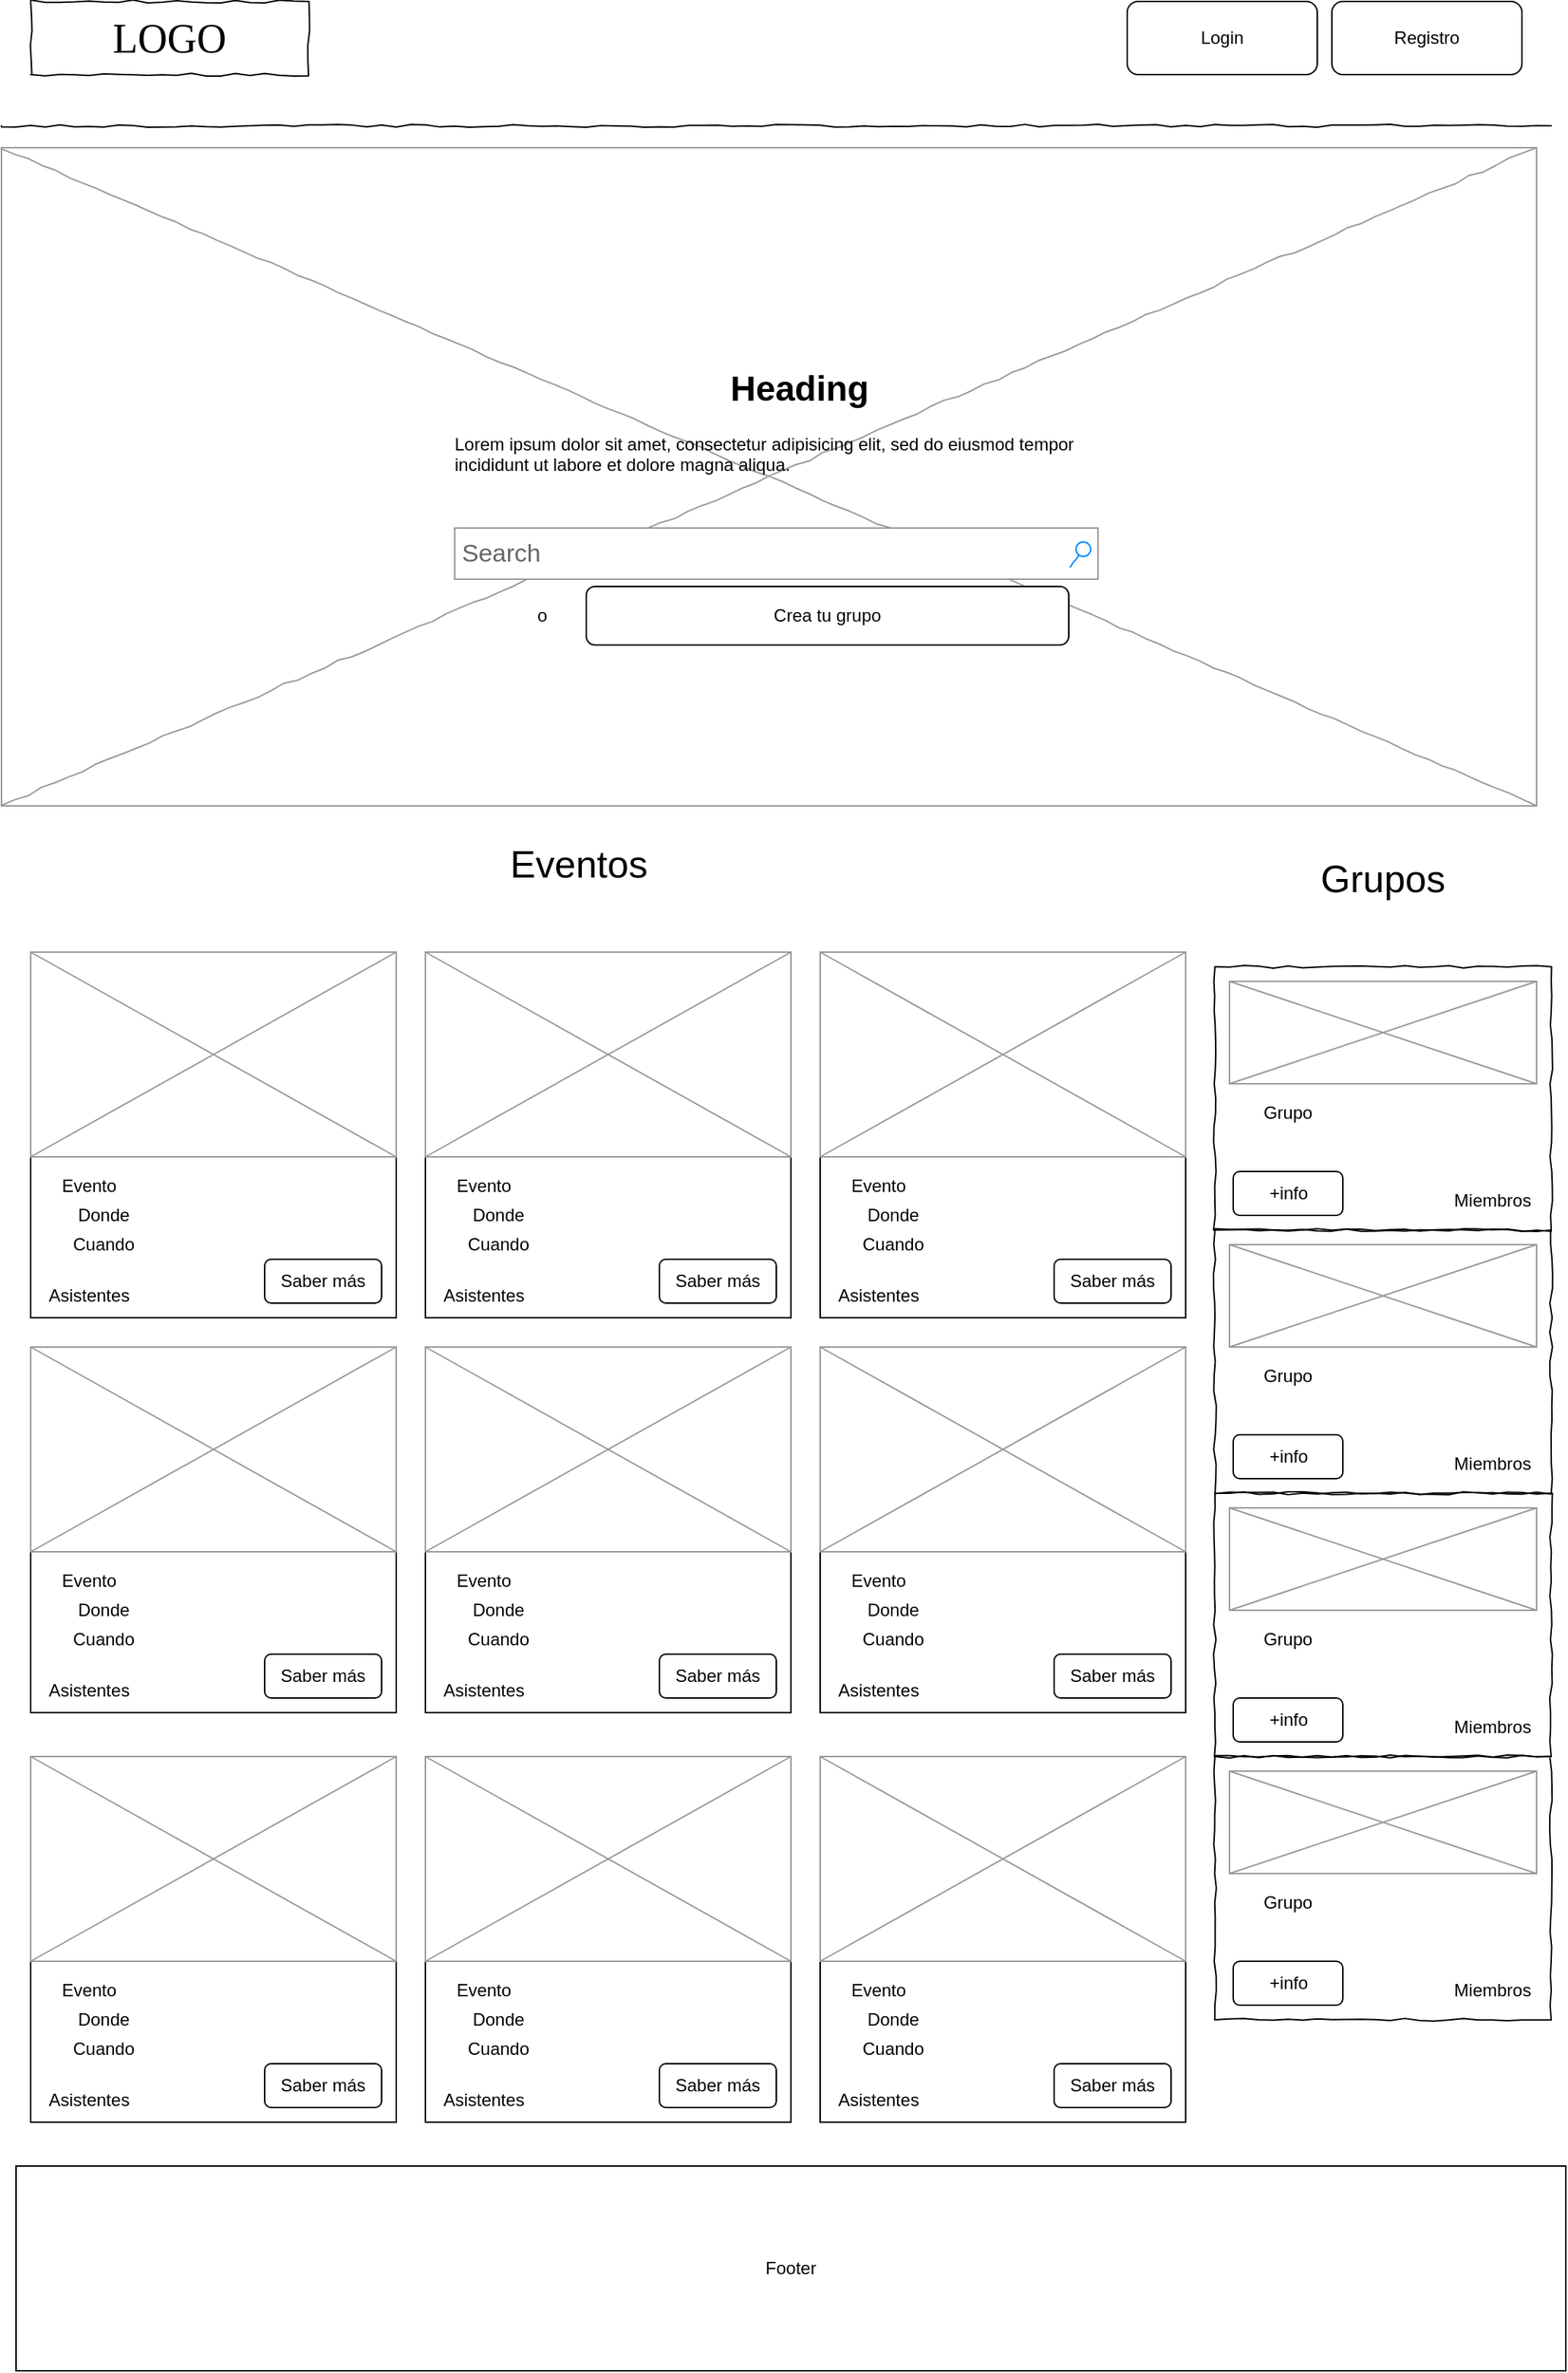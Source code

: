 <mxfile version="12.9.2" type="device"><diagram name="Page-1" id="03018318-947c-dd8e-b7a3-06fadd420f32"><mxGraphModel dx="1422" dy="766" grid="1" gridSize="10" guides="1" tooltips="1" connect="1" arrows="1" fold="1" page="1" pageScale="1" pageWidth="1100" pageHeight="850" background="#ffffff" math="0" shadow="0"><root><mxCell id="0"/><mxCell id="1" parent="0"/><mxCell id="677b7b8949515195-16" value="" style="verticalLabelPosition=bottom;shadow=0;dashed=0;align=center;html=1;verticalAlign=top;strokeWidth=1;shape=mxgraph.mockup.graphics.simpleIcon;strokeColor=#999999;rounded=0;labelBackgroundColor=none;fontFamily=Verdana;fontSize=14;fontColor=#000000;comic=1;" parent="1" vertex="1"><mxGeometry x="20" y="160" width="1050" height="450" as="geometry"/></mxCell><mxCell id="677b7b8949515195-2" value="LOGO" style="whiteSpace=wrap;html=1;rounded=0;shadow=0;labelBackgroundColor=none;strokeWidth=1;fontFamily=Verdana;fontSize=28;align=center;comic=1;" parent="1" vertex="1"><mxGeometry x="40" y="60" width="190" height="50" as="geometry"/></mxCell><mxCell id="677b7b8949515195-3" value="Search" style="strokeWidth=1;shadow=0;dashed=0;align=center;html=1;shape=mxgraph.mockup.forms.searchBox;strokeColor=#999999;mainText=;strokeColor2=#008cff;fontColor=#666666;fontSize=17;align=left;spacingLeft=3;rounded=0;labelBackgroundColor=none;comic=1;" parent="1" vertex="1"><mxGeometry x="330" y="420" width="440" height="35" as="geometry"/></mxCell><mxCell id="677b7b8949515195-9" value="" style="line;strokeWidth=1;html=1;rounded=0;shadow=0;labelBackgroundColor=none;fillColor=none;fontFamily=Verdana;fontSize=14;fontColor=#000000;align=center;comic=1;" parent="1" vertex="1"><mxGeometry x="20" y="140" width="1060" height="10" as="geometry"/></mxCell><mxCell id="677b7b8949515195-26" value="" style="whiteSpace=wrap;html=1;rounded=0;shadow=0;labelBackgroundColor=none;strokeWidth=1;fillColor=none;fontFamily=Verdana;fontSize=12;align=center;comic=1;" parent="1" vertex="1"><mxGeometry x="850" y="720" width="230" height="180" as="geometry"/></mxCell><mxCell id="pi6-RR_AR5ApZTzSZu6d-1" value="o" style="text;html=1;strokeColor=none;fillColor=none;align=center;verticalAlign=middle;whiteSpace=wrap;rounded=0;" vertex="1" parent="1"><mxGeometry x="370" y="470" width="40" height="20" as="geometry"/></mxCell><mxCell id="pi6-RR_AR5ApZTzSZu6d-2" value="Crea tu grupo" style="rounded=1;whiteSpace=wrap;html=1;" vertex="1" parent="1"><mxGeometry x="420" y="460" width="330" height="40" as="geometry"/></mxCell><mxCell id="pi6-RR_AR5ApZTzSZu6d-4" value="Login" style="rounded=1;whiteSpace=wrap;html=1;" vertex="1" parent="1"><mxGeometry x="790" y="60" width="130" height="50" as="geometry"/></mxCell><mxCell id="pi6-RR_AR5ApZTzSZu6d-5" value="Registro" style="rounded=1;whiteSpace=wrap;html=1;" vertex="1" parent="1"><mxGeometry x="930" y="60" width="130" height="50" as="geometry"/></mxCell><mxCell id="pi6-RR_AR5ApZTzSZu6d-37" value="" style="verticalLabelPosition=bottom;shadow=0;dashed=0;align=center;html=1;verticalAlign=top;strokeWidth=1;shape=mxgraph.mockup.graphics.simpleIcon;strokeColor=#999999;fillColor=#ffffff;" vertex="1" parent="1"><mxGeometry x="860" y="730" width="210" height="70" as="geometry"/></mxCell><mxCell id="pi6-RR_AR5ApZTzSZu6d-38" value="Footer" style="rounded=0;whiteSpace=wrap;html=1;" vertex="1" parent="1"><mxGeometry x="30" y="1540" width="1060" height="140" as="geometry"/></mxCell><mxCell id="pi6-RR_AR5ApZTzSZu6d-39" value="&lt;font style=&quot;font-size: 26px&quot;&gt;Eventos&lt;/font&gt;" style="text;html=1;strokeColor=none;fillColor=none;align=center;verticalAlign=middle;whiteSpace=wrap;rounded=0;" vertex="1" parent="1"><mxGeometry x="325" y="630" width="180" height="40" as="geometry"/></mxCell><mxCell id="pi6-RR_AR5ApZTzSZu6d-41" value="&lt;font style=&quot;font-size: 26px&quot;&gt;Grupos&lt;/font&gt;" style="text;html=1;strokeColor=none;fillColor=none;align=center;verticalAlign=middle;whiteSpace=wrap;rounded=0;" vertex="1" parent="1"><mxGeometry x="945" y="650" width="40" height="20" as="geometry"/></mxCell><mxCell id="pi6-RR_AR5ApZTzSZu6d-42" value="&lt;h1 align=&quot;center&quot;&gt;Heading&lt;/h1&gt;&lt;p&gt;Lorem ipsum dolor sit amet, consectetur adipisicing elit, sed do eiusmod tempor incididunt ut labore et dolore magna aliqua.&lt;/p&gt;" style="text;html=1;strokeColor=none;fillColor=none;spacing=5;spacingTop=-20;whiteSpace=wrap;overflow=hidden;rounded=0;" vertex="1" parent="1"><mxGeometry x="325" y="305" width="480" height="120" as="geometry"/></mxCell><mxCell id="pi6-RR_AR5ApZTzSZu6d-43" value="Grupo" style="text;html=1;strokeColor=none;fillColor=none;align=center;verticalAlign=middle;whiteSpace=wrap;rounded=0;" vertex="1" parent="1"><mxGeometry x="880" y="810" width="40" height="20" as="geometry"/></mxCell><mxCell id="pi6-RR_AR5ApZTzSZu6d-44" value="Miembros" style="text;html=1;strokeColor=none;fillColor=none;align=center;verticalAlign=middle;whiteSpace=wrap;rounded=0;" vertex="1" parent="1"><mxGeometry x="1020" y="870" width="40" height="20" as="geometry"/></mxCell><mxCell id="pi6-RR_AR5ApZTzSZu6d-45" value="+info" style="rounded=1;whiteSpace=wrap;html=1;" vertex="1" parent="1"><mxGeometry x="862.5" y="860" width="75" height="30" as="geometry"/></mxCell><mxCell id="pi6-RR_AR5ApZTzSZu6d-46" value="" style="whiteSpace=wrap;html=1;rounded=0;shadow=0;labelBackgroundColor=none;strokeWidth=1;fillColor=none;fontFamily=Verdana;fontSize=12;align=center;comic=1;" vertex="1" parent="1"><mxGeometry x="850" y="900" width="230" height="180" as="geometry"/></mxCell><mxCell id="pi6-RR_AR5ApZTzSZu6d-47" value="" style="verticalLabelPosition=bottom;shadow=0;dashed=0;align=center;html=1;verticalAlign=top;strokeWidth=1;shape=mxgraph.mockup.graphics.simpleIcon;strokeColor=#999999;fillColor=#ffffff;" vertex="1" parent="1"><mxGeometry x="860" y="910" width="210" height="70" as="geometry"/></mxCell><mxCell id="pi6-RR_AR5ApZTzSZu6d-48" value="Grupo" style="text;html=1;strokeColor=none;fillColor=none;align=center;verticalAlign=middle;whiteSpace=wrap;rounded=0;" vertex="1" parent="1"><mxGeometry x="880" y="990" width="40" height="20" as="geometry"/></mxCell><mxCell id="pi6-RR_AR5ApZTzSZu6d-49" value="Miembros" style="text;html=1;strokeColor=none;fillColor=none;align=center;verticalAlign=middle;whiteSpace=wrap;rounded=0;" vertex="1" parent="1"><mxGeometry x="1020" y="1050" width="40" height="20" as="geometry"/></mxCell><mxCell id="pi6-RR_AR5ApZTzSZu6d-50" value="+info" style="rounded=1;whiteSpace=wrap;html=1;" vertex="1" parent="1"><mxGeometry x="862.5" y="1040" width="75" height="30" as="geometry"/></mxCell><mxCell id="pi6-RR_AR5ApZTzSZu6d-51" value="" style="whiteSpace=wrap;html=1;rounded=0;shadow=0;labelBackgroundColor=none;strokeWidth=1;fillColor=none;fontFamily=Verdana;fontSize=12;align=center;comic=1;" vertex="1" parent="1"><mxGeometry x="850" y="1080" width="230" height="180" as="geometry"/></mxCell><mxCell id="pi6-RR_AR5ApZTzSZu6d-52" value="" style="verticalLabelPosition=bottom;shadow=0;dashed=0;align=center;html=1;verticalAlign=top;strokeWidth=1;shape=mxgraph.mockup.graphics.simpleIcon;strokeColor=#999999;fillColor=#ffffff;" vertex="1" parent="1"><mxGeometry x="860" y="1090" width="210" height="70" as="geometry"/></mxCell><mxCell id="pi6-RR_AR5ApZTzSZu6d-53" value="Grupo" style="text;html=1;strokeColor=none;fillColor=none;align=center;verticalAlign=middle;whiteSpace=wrap;rounded=0;" vertex="1" parent="1"><mxGeometry x="880" y="1170" width="40" height="20" as="geometry"/></mxCell><mxCell id="pi6-RR_AR5ApZTzSZu6d-54" value="Miembros" style="text;html=1;strokeColor=none;fillColor=none;align=center;verticalAlign=middle;whiteSpace=wrap;rounded=0;" vertex="1" parent="1"><mxGeometry x="1020" y="1230" width="40" height="20" as="geometry"/></mxCell><mxCell id="pi6-RR_AR5ApZTzSZu6d-55" value="+info" style="rounded=1;whiteSpace=wrap;html=1;" vertex="1" parent="1"><mxGeometry x="862.5" y="1220" width="75" height="30" as="geometry"/></mxCell><mxCell id="pi6-RR_AR5ApZTzSZu6d-56" value="" style="whiteSpace=wrap;html=1;rounded=0;shadow=0;labelBackgroundColor=none;strokeWidth=1;fillColor=none;fontFamily=Verdana;fontSize=12;align=center;comic=1;" vertex="1" parent="1"><mxGeometry x="850" y="1260" width="230" height="180" as="geometry"/></mxCell><mxCell id="pi6-RR_AR5ApZTzSZu6d-57" value="" style="verticalLabelPosition=bottom;shadow=0;dashed=0;align=center;html=1;verticalAlign=top;strokeWidth=1;shape=mxgraph.mockup.graphics.simpleIcon;strokeColor=#999999;fillColor=#ffffff;" vertex="1" parent="1"><mxGeometry x="860" y="1270" width="210" height="70" as="geometry"/></mxCell><mxCell id="pi6-RR_AR5ApZTzSZu6d-58" value="Grupo" style="text;html=1;strokeColor=none;fillColor=none;align=center;verticalAlign=middle;whiteSpace=wrap;rounded=0;" vertex="1" parent="1"><mxGeometry x="880" y="1350" width="40" height="20" as="geometry"/></mxCell><mxCell id="pi6-RR_AR5ApZTzSZu6d-59" value="Miembros" style="text;html=1;strokeColor=none;fillColor=none;align=center;verticalAlign=middle;whiteSpace=wrap;rounded=0;" vertex="1" parent="1"><mxGeometry x="1020" y="1410" width="40" height="20" as="geometry"/></mxCell><mxCell id="pi6-RR_AR5ApZTzSZu6d-60" value="+info" style="rounded=1;whiteSpace=wrap;html=1;" vertex="1" parent="1"><mxGeometry x="862.5" y="1400" width="75" height="30" as="geometry"/></mxCell><mxCell id="pi6-RR_AR5ApZTzSZu6d-61" value="" style="whiteSpace=wrap;html=1;aspect=fixed;" vertex="1" parent="1"><mxGeometry x="40" y="710" width="250" height="250" as="geometry"/></mxCell><mxCell id="pi6-RR_AR5ApZTzSZu6d-62" value="" style="verticalLabelPosition=bottom;shadow=0;dashed=0;align=center;html=1;verticalAlign=top;strokeWidth=1;shape=mxgraph.mockup.graphics.simpleIcon;strokeColor=#999999;" vertex="1" parent="1"><mxGeometry x="40" y="710" width="250" height="140" as="geometry"/></mxCell><mxCell id="pi6-RR_AR5ApZTzSZu6d-63" value="Evento" style="text;html=1;strokeColor=none;fillColor=none;align=center;verticalAlign=middle;whiteSpace=wrap;rounded=0;" vertex="1" parent="1"><mxGeometry x="60" y="860" width="40" height="20" as="geometry"/></mxCell><mxCell id="pi6-RR_AR5ApZTzSZu6d-64" value="Donde" style="text;html=1;strokeColor=none;fillColor=none;align=center;verticalAlign=middle;whiteSpace=wrap;rounded=0;" vertex="1" parent="1"><mxGeometry x="70" y="880" width="40" height="20" as="geometry"/></mxCell><mxCell id="pi6-RR_AR5ApZTzSZu6d-65" value="Cuando" style="text;html=1;strokeColor=none;fillColor=none;align=center;verticalAlign=middle;whiteSpace=wrap;rounded=0;" vertex="1" parent="1"><mxGeometry x="70" y="900" width="40" height="20" as="geometry"/></mxCell><mxCell id="pi6-RR_AR5ApZTzSZu6d-66" value="Saber más" style="rounded=1;whiteSpace=wrap;html=1;" vertex="1" parent="1"><mxGeometry x="200" y="920" width="80" height="30" as="geometry"/></mxCell><mxCell id="pi6-RR_AR5ApZTzSZu6d-67" value="Asistentes" style="text;html=1;strokeColor=none;fillColor=none;align=center;verticalAlign=middle;whiteSpace=wrap;rounded=0;" vertex="1" parent="1"><mxGeometry x="60" y="935" width="40" height="20" as="geometry"/></mxCell><mxCell id="pi6-RR_AR5ApZTzSZu6d-68" value="" style="whiteSpace=wrap;html=1;aspect=fixed;" vertex="1" parent="1"><mxGeometry x="310" y="710" width="250" height="250" as="geometry"/></mxCell><mxCell id="pi6-RR_AR5ApZTzSZu6d-69" value="" style="verticalLabelPosition=bottom;shadow=0;dashed=0;align=center;html=1;verticalAlign=top;strokeWidth=1;shape=mxgraph.mockup.graphics.simpleIcon;strokeColor=#999999;" vertex="1" parent="1"><mxGeometry x="310" y="710" width="250" height="140" as="geometry"/></mxCell><mxCell id="pi6-RR_AR5ApZTzSZu6d-70" value="Evento" style="text;html=1;strokeColor=none;fillColor=none;align=center;verticalAlign=middle;whiteSpace=wrap;rounded=0;" vertex="1" parent="1"><mxGeometry x="330" y="860" width="40" height="20" as="geometry"/></mxCell><mxCell id="pi6-RR_AR5ApZTzSZu6d-71" value="Donde" style="text;html=1;strokeColor=none;fillColor=none;align=center;verticalAlign=middle;whiteSpace=wrap;rounded=0;" vertex="1" parent="1"><mxGeometry x="340" y="880" width="40" height="20" as="geometry"/></mxCell><mxCell id="pi6-RR_AR5ApZTzSZu6d-72" value="Cuando" style="text;html=1;strokeColor=none;fillColor=none;align=center;verticalAlign=middle;whiteSpace=wrap;rounded=0;" vertex="1" parent="1"><mxGeometry x="340" y="900" width="40" height="20" as="geometry"/></mxCell><mxCell id="pi6-RR_AR5ApZTzSZu6d-73" value="Saber más" style="rounded=1;whiteSpace=wrap;html=1;" vertex="1" parent="1"><mxGeometry x="470" y="920" width="80" height="30" as="geometry"/></mxCell><mxCell id="pi6-RR_AR5ApZTzSZu6d-74" value="Asistentes" style="text;html=1;strokeColor=none;fillColor=none;align=center;verticalAlign=middle;whiteSpace=wrap;rounded=0;" vertex="1" parent="1"><mxGeometry x="330" y="935" width="40" height="20" as="geometry"/></mxCell><mxCell id="pi6-RR_AR5ApZTzSZu6d-75" value="" style="whiteSpace=wrap;html=1;aspect=fixed;" vertex="1" parent="1"><mxGeometry x="580" y="710" width="250" height="250" as="geometry"/></mxCell><mxCell id="pi6-RR_AR5ApZTzSZu6d-76" value="" style="verticalLabelPosition=bottom;shadow=0;dashed=0;align=center;html=1;verticalAlign=top;strokeWidth=1;shape=mxgraph.mockup.graphics.simpleIcon;strokeColor=#999999;" vertex="1" parent="1"><mxGeometry x="580" y="710" width="250" height="140" as="geometry"/></mxCell><mxCell id="pi6-RR_AR5ApZTzSZu6d-77" value="Evento" style="text;html=1;strokeColor=none;fillColor=none;align=center;verticalAlign=middle;whiteSpace=wrap;rounded=0;" vertex="1" parent="1"><mxGeometry x="600" y="860" width="40" height="20" as="geometry"/></mxCell><mxCell id="pi6-RR_AR5ApZTzSZu6d-78" value="Donde" style="text;html=1;strokeColor=none;fillColor=none;align=center;verticalAlign=middle;whiteSpace=wrap;rounded=0;" vertex="1" parent="1"><mxGeometry x="610" y="880" width="40" height="20" as="geometry"/></mxCell><mxCell id="pi6-RR_AR5ApZTzSZu6d-79" value="Cuando" style="text;html=1;strokeColor=none;fillColor=none;align=center;verticalAlign=middle;whiteSpace=wrap;rounded=0;" vertex="1" parent="1"><mxGeometry x="610" y="900" width="40" height="20" as="geometry"/></mxCell><mxCell id="pi6-RR_AR5ApZTzSZu6d-80" value="Saber más" style="rounded=1;whiteSpace=wrap;html=1;" vertex="1" parent="1"><mxGeometry x="740" y="920" width="80" height="30" as="geometry"/></mxCell><mxCell id="pi6-RR_AR5ApZTzSZu6d-81" value="Asistentes" style="text;html=1;strokeColor=none;fillColor=none;align=center;verticalAlign=middle;whiteSpace=wrap;rounded=0;" vertex="1" parent="1"><mxGeometry x="600" y="935" width="40" height="20" as="geometry"/></mxCell><mxCell id="pi6-RR_AR5ApZTzSZu6d-82" value="" style="whiteSpace=wrap;html=1;aspect=fixed;" vertex="1" parent="1"><mxGeometry x="40" y="980" width="250" height="250" as="geometry"/></mxCell><mxCell id="pi6-RR_AR5ApZTzSZu6d-83" value="" style="verticalLabelPosition=bottom;shadow=0;dashed=0;align=center;html=1;verticalAlign=top;strokeWidth=1;shape=mxgraph.mockup.graphics.simpleIcon;strokeColor=#999999;" vertex="1" parent="1"><mxGeometry x="40" y="980" width="250" height="140" as="geometry"/></mxCell><mxCell id="pi6-RR_AR5ApZTzSZu6d-84" value="Evento" style="text;html=1;strokeColor=none;fillColor=none;align=center;verticalAlign=middle;whiteSpace=wrap;rounded=0;" vertex="1" parent="1"><mxGeometry x="60" y="1130" width="40" height="20" as="geometry"/></mxCell><mxCell id="pi6-RR_AR5ApZTzSZu6d-85" value="Donde" style="text;html=1;strokeColor=none;fillColor=none;align=center;verticalAlign=middle;whiteSpace=wrap;rounded=0;" vertex="1" parent="1"><mxGeometry x="70" y="1150" width="40" height="20" as="geometry"/></mxCell><mxCell id="pi6-RR_AR5ApZTzSZu6d-86" value="Cuando" style="text;html=1;strokeColor=none;fillColor=none;align=center;verticalAlign=middle;whiteSpace=wrap;rounded=0;" vertex="1" parent="1"><mxGeometry x="70" y="1170" width="40" height="20" as="geometry"/></mxCell><mxCell id="pi6-RR_AR5ApZTzSZu6d-87" value="Saber más" style="rounded=1;whiteSpace=wrap;html=1;" vertex="1" parent="1"><mxGeometry x="200" y="1190" width="80" height="30" as="geometry"/></mxCell><mxCell id="pi6-RR_AR5ApZTzSZu6d-88" value="Asistentes" style="text;html=1;strokeColor=none;fillColor=none;align=center;verticalAlign=middle;whiteSpace=wrap;rounded=0;" vertex="1" parent="1"><mxGeometry x="60" y="1205" width="40" height="20" as="geometry"/></mxCell><mxCell id="pi6-RR_AR5ApZTzSZu6d-89" value="" style="whiteSpace=wrap;html=1;aspect=fixed;" vertex="1" parent="1"><mxGeometry x="310" y="980" width="250" height="250" as="geometry"/></mxCell><mxCell id="pi6-RR_AR5ApZTzSZu6d-90" value="" style="verticalLabelPosition=bottom;shadow=0;dashed=0;align=center;html=1;verticalAlign=top;strokeWidth=1;shape=mxgraph.mockup.graphics.simpleIcon;strokeColor=#999999;" vertex="1" parent="1"><mxGeometry x="310" y="980" width="250" height="140" as="geometry"/></mxCell><mxCell id="pi6-RR_AR5ApZTzSZu6d-91" value="Evento" style="text;html=1;strokeColor=none;fillColor=none;align=center;verticalAlign=middle;whiteSpace=wrap;rounded=0;" vertex="1" parent="1"><mxGeometry x="330" y="1130" width="40" height="20" as="geometry"/></mxCell><mxCell id="pi6-RR_AR5ApZTzSZu6d-92" value="Donde" style="text;html=1;strokeColor=none;fillColor=none;align=center;verticalAlign=middle;whiteSpace=wrap;rounded=0;" vertex="1" parent="1"><mxGeometry x="340" y="1150" width="40" height="20" as="geometry"/></mxCell><mxCell id="pi6-RR_AR5ApZTzSZu6d-93" value="Cuando" style="text;html=1;strokeColor=none;fillColor=none;align=center;verticalAlign=middle;whiteSpace=wrap;rounded=0;" vertex="1" parent="1"><mxGeometry x="340" y="1170" width="40" height="20" as="geometry"/></mxCell><mxCell id="pi6-RR_AR5ApZTzSZu6d-94" value="Saber más" style="rounded=1;whiteSpace=wrap;html=1;" vertex="1" parent="1"><mxGeometry x="470" y="1190" width="80" height="30" as="geometry"/></mxCell><mxCell id="pi6-RR_AR5ApZTzSZu6d-95" value="Asistentes" style="text;html=1;strokeColor=none;fillColor=none;align=center;verticalAlign=middle;whiteSpace=wrap;rounded=0;" vertex="1" parent="1"><mxGeometry x="330" y="1205" width="40" height="20" as="geometry"/></mxCell><mxCell id="pi6-RR_AR5ApZTzSZu6d-96" value="" style="whiteSpace=wrap;html=1;aspect=fixed;" vertex="1" parent="1"><mxGeometry x="580" y="980" width="250" height="250" as="geometry"/></mxCell><mxCell id="pi6-RR_AR5ApZTzSZu6d-97" value="" style="verticalLabelPosition=bottom;shadow=0;dashed=0;align=center;html=1;verticalAlign=top;strokeWidth=1;shape=mxgraph.mockup.graphics.simpleIcon;strokeColor=#999999;" vertex="1" parent="1"><mxGeometry x="580" y="980" width="250" height="140" as="geometry"/></mxCell><mxCell id="pi6-RR_AR5ApZTzSZu6d-98" value="Evento" style="text;html=1;strokeColor=none;fillColor=none;align=center;verticalAlign=middle;whiteSpace=wrap;rounded=0;" vertex="1" parent="1"><mxGeometry x="600" y="1130" width="40" height="20" as="geometry"/></mxCell><mxCell id="pi6-RR_AR5ApZTzSZu6d-99" value="Donde" style="text;html=1;strokeColor=none;fillColor=none;align=center;verticalAlign=middle;whiteSpace=wrap;rounded=0;" vertex="1" parent="1"><mxGeometry x="610" y="1150" width="40" height="20" as="geometry"/></mxCell><mxCell id="pi6-RR_AR5ApZTzSZu6d-100" value="Cuando" style="text;html=1;strokeColor=none;fillColor=none;align=center;verticalAlign=middle;whiteSpace=wrap;rounded=0;" vertex="1" parent="1"><mxGeometry x="610" y="1170" width="40" height="20" as="geometry"/></mxCell><mxCell id="pi6-RR_AR5ApZTzSZu6d-101" value="Saber más" style="rounded=1;whiteSpace=wrap;html=1;" vertex="1" parent="1"><mxGeometry x="740" y="1190" width="80" height="30" as="geometry"/></mxCell><mxCell id="pi6-RR_AR5ApZTzSZu6d-102" value="Asistentes" style="text;html=1;strokeColor=none;fillColor=none;align=center;verticalAlign=middle;whiteSpace=wrap;rounded=0;" vertex="1" parent="1"><mxGeometry x="600" y="1205" width="40" height="20" as="geometry"/></mxCell><mxCell id="pi6-RR_AR5ApZTzSZu6d-126" value="" style="whiteSpace=wrap;html=1;aspect=fixed;" vertex="1" parent="1"><mxGeometry x="40" y="1260" width="250" height="250" as="geometry"/></mxCell><mxCell id="pi6-RR_AR5ApZTzSZu6d-127" value="" style="verticalLabelPosition=bottom;shadow=0;dashed=0;align=center;html=1;verticalAlign=top;strokeWidth=1;shape=mxgraph.mockup.graphics.simpleIcon;strokeColor=#999999;" vertex="1" parent="1"><mxGeometry x="40" y="1260" width="250" height="140" as="geometry"/></mxCell><mxCell id="pi6-RR_AR5ApZTzSZu6d-128" value="Evento" style="text;html=1;strokeColor=none;fillColor=none;align=center;verticalAlign=middle;whiteSpace=wrap;rounded=0;" vertex="1" parent="1"><mxGeometry x="60" y="1410" width="40" height="20" as="geometry"/></mxCell><mxCell id="pi6-RR_AR5ApZTzSZu6d-129" value="Donde" style="text;html=1;strokeColor=none;fillColor=none;align=center;verticalAlign=middle;whiteSpace=wrap;rounded=0;" vertex="1" parent="1"><mxGeometry x="70" y="1430" width="40" height="20" as="geometry"/></mxCell><mxCell id="pi6-RR_AR5ApZTzSZu6d-130" value="Cuando" style="text;html=1;strokeColor=none;fillColor=none;align=center;verticalAlign=middle;whiteSpace=wrap;rounded=0;" vertex="1" parent="1"><mxGeometry x="70" y="1450" width="40" height="20" as="geometry"/></mxCell><mxCell id="pi6-RR_AR5ApZTzSZu6d-131" value="Saber más" style="rounded=1;whiteSpace=wrap;html=1;" vertex="1" parent="1"><mxGeometry x="200" y="1470" width="80" height="30" as="geometry"/></mxCell><mxCell id="pi6-RR_AR5ApZTzSZu6d-132" value="Asistentes" style="text;html=1;strokeColor=none;fillColor=none;align=center;verticalAlign=middle;whiteSpace=wrap;rounded=0;" vertex="1" parent="1"><mxGeometry x="60" y="1485" width="40" height="20" as="geometry"/></mxCell><mxCell id="pi6-RR_AR5ApZTzSZu6d-133" value="" style="whiteSpace=wrap;html=1;aspect=fixed;" vertex="1" parent="1"><mxGeometry x="310" y="1260" width="250" height="250" as="geometry"/></mxCell><mxCell id="pi6-RR_AR5ApZTzSZu6d-134" value="" style="verticalLabelPosition=bottom;shadow=0;dashed=0;align=center;html=1;verticalAlign=top;strokeWidth=1;shape=mxgraph.mockup.graphics.simpleIcon;strokeColor=#999999;" vertex="1" parent="1"><mxGeometry x="310" y="1260" width="250" height="140" as="geometry"/></mxCell><mxCell id="pi6-RR_AR5ApZTzSZu6d-135" value="Evento" style="text;html=1;strokeColor=none;fillColor=none;align=center;verticalAlign=middle;whiteSpace=wrap;rounded=0;" vertex="1" parent="1"><mxGeometry x="330" y="1410" width="40" height="20" as="geometry"/></mxCell><mxCell id="pi6-RR_AR5ApZTzSZu6d-136" value="Donde" style="text;html=1;strokeColor=none;fillColor=none;align=center;verticalAlign=middle;whiteSpace=wrap;rounded=0;" vertex="1" parent="1"><mxGeometry x="340" y="1430" width="40" height="20" as="geometry"/></mxCell><mxCell id="pi6-RR_AR5ApZTzSZu6d-137" value="Cuando" style="text;html=1;strokeColor=none;fillColor=none;align=center;verticalAlign=middle;whiteSpace=wrap;rounded=0;" vertex="1" parent="1"><mxGeometry x="340" y="1450" width="40" height="20" as="geometry"/></mxCell><mxCell id="pi6-RR_AR5ApZTzSZu6d-138" value="Saber más" style="rounded=1;whiteSpace=wrap;html=1;" vertex="1" parent="1"><mxGeometry x="470" y="1470" width="80" height="30" as="geometry"/></mxCell><mxCell id="pi6-RR_AR5ApZTzSZu6d-139" value="Asistentes" style="text;html=1;strokeColor=none;fillColor=none;align=center;verticalAlign=middle;whiteSpace=wrap;rounded=0;" vertex="1" parent="1"><mxGeometry x="330" y="1485" width="40" height="20" as="geometry"/></mxCell><mxCell id="pi6-RR_AR5ApZTzSZu6d-140" value="" style="whiteSpace=wrap;html=1;aspect=fixed;" vertex="1" parent="1"><mxGeometry x="580" y="1260" width="250" height="250" as="geometry"/></mxCell><mxCell id="pi6-RR_AR5ApZTzSZu6d-141" value="" style="verticalLabelPosition=bottom;shadow=0;dashed=0;align=center;html=1;verticalAlign=top;strokeWidth=1;shape=mxgraph.mockup.graphics.simpleIcon;strokeColor=#999999;" vertex="1" parent="1"><mxGeometry x="580" y="1260" width="250" height="140" as="geometry"/></mxCell><mxCell id="pi6-RR_AR5ApZTzSZu6d-142" value="Evento" style="text;html=1;strokeColor=none;fillColor=none;align=center;verticalAlign=middle;whiteSpace=wrap;rounded=0;" vertex="1" parent="1"><mxGeometry x="600" y="1410" width="40" height="20" as="geometry"/></mxCell><mxCell id="pi6-RR_AR5ApZTzSZu6d-143" value="Donde" style="text;html=1;strokeColor=none;fillColor=none;align=center;verticalAlign=middle;whiteSpace=wrap;rounded=0;" vertex="1" parent="1"><mxGeometry x="610" y="1430" width="40" height="20" as="geometry"/></mxCell><mxCell id="pi6-RR_AR5ApZTzSZu6d-144" value="Cuando" style="text;html=1;strokeColor=none;fillColor=none;align=center;verticalAlign=middle;whiteSpace=wrap;rounded=0;" vertex="1" parent="1"><mxGeometry x="610" y="1450" width="40" height="20" as="geometry"/></mxCell><mxCell id="pi6-RR_AR5ApZTzSZu6d-145" value="Saber más" style="rounded=1;whiteSpace=wrap;html=1;" vertex="1" parent="1"><mxGeometry x="740" y="1470" width="80" height="30" as="geometry"/></mxCell><mxCell id="pi6-RR_AR5ApZTzSZu6d-146" value="Asistentes" style="text;html=1;strokeColor=none;fillColor=none;align=center;verticalAlign=middle;whiteSpace=wrap;rounded=0;" vertex="1" parent="1"><mxGeometry x="600" y="1485" width="40" height="20" as="geometry"/></mxCell></root></mxGraphModel></diagram></mxfile>